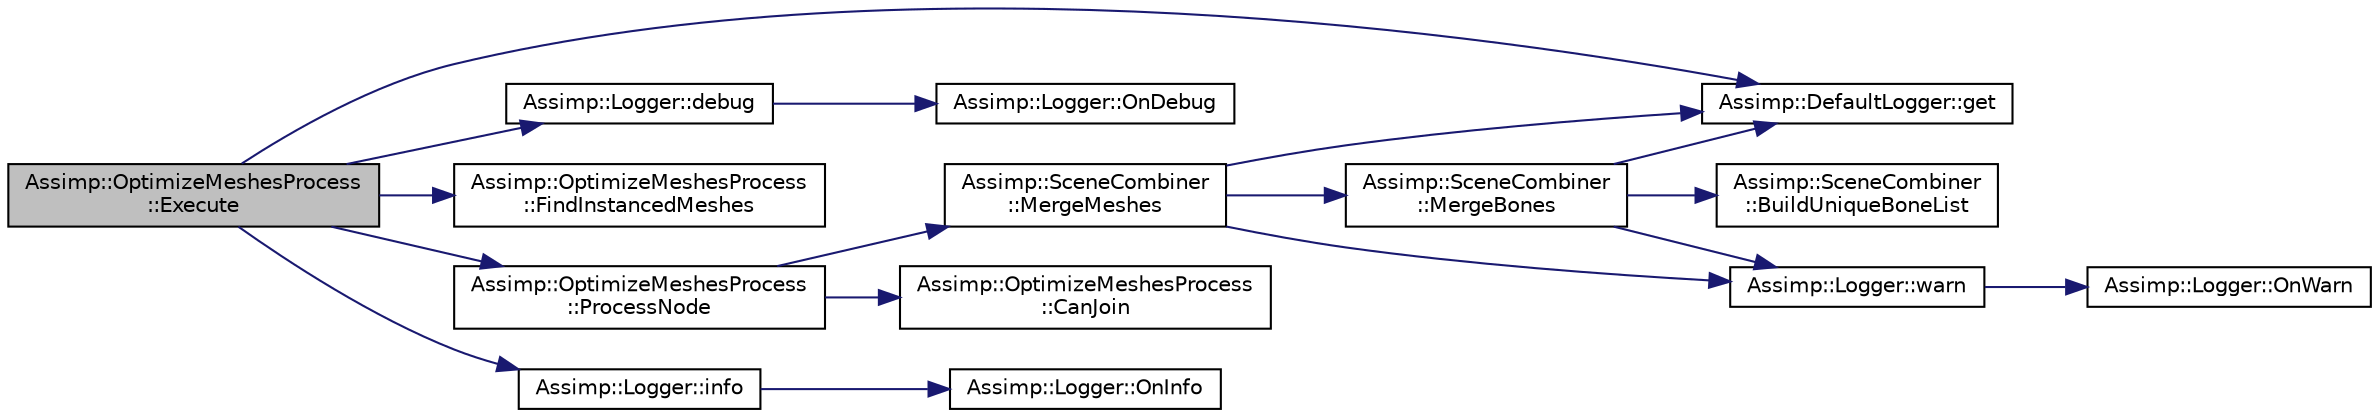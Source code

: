 digraph "Assimp::OptimizeMeshesProcess::Execute"
{
  edge [fontname="Helvetica",fontsize="10",labelfontname="Helvetica",labelfontsize="10"];
  node [fontname="Helvetica",fontsize="10",shape=record];
  rankdir="LR";
  Node1 [label="Assimp::OptimizeMeshesProcess\l::Execute",height=0.2,width=0.4,color="black", fillcolor="grey75", style="filled", fontcolor="black"];
  Node1 -> Node2 [color="midnightblue",fontsize="10",style="solid",fontname="Helvetica"];
  Node2 [label="Assimp::DefaultLogger::get",height=0.2,width=0.4,color="black", fillcolor="white", style="filled",URL="$class_assimp_1_1_default_logger.html#a093cac26b06553ac774f84769cb0d691",tooltip="Getter for singleton instance. "];
  Node1 -> Node3 [color="midnightblue",fontsize="10",style="solid",fontname="Helvetica"];
  Node3 [label="Assimp::Logger::debug",height=0.2,width=0.4,color="black", fillcolor="white", style="filled",URL="$class_assimp_1_1_logger.html#a3b10454ab4c0949f251062376d9c4161",tooltip="Writes a debug message. "];
  Node3 -> Node4 [color="midnightblue",fontsize="10",style="solid",fontname="Helvetica"];
  Node4 [label="Assimp::Logger::OnDebug",height=0.2,width=0.4,color="black", fillcolor="white", style="filled",URL="$class_assimp_1_1_logger.html#aded6996d20f14204877097b88bd5eac6",tooltip="Called as a request to write a specific debug message. "];
  Node1 -> Node5 [color="midnightblue",fontsize="10",style="solid",fontname="Helvetica"];
  Node5 [label="Assimp::OptimizeMeshesProcess\l::FindInstancedMeshes",height=0.2,width=0.4,color="black", fillcolor="white", style="filled",URL="$class_assimp_1_1_optimize_meshes_process.html#ad952acdcb5f6898f758544bb33d1a61c",tooltip="Find instanced meshes, for the moment we&#39;re excluding them from all optimizations. "];
  Node1 -> Node6 [color="midnightblue",fontsize="10",style="solid",fontname="Helvetica"];
  Node6 [label="Assimp::OptimizeMeshesProcess\l::ProcessNode",height=0.2,width=0.4,color="black", fillcolor="white", style="filled",URL="$class_assimp_1_1_optimize_meshes_process.html#a362186826ee6914f1ef31170f8231117",tooltip="Do the actual optimization on all meshes of this node. "];
  Node6 -> Node7 [color="midnightblue",fontsize="10",style="solid",fontname="Helvetica"];
  Node7 [label="Assimp::OptimizeMeshesProcess\l::CanJoin",height=0.2,width=0.4,color="black", fillcolor="white", style="filled",URL="$class_assimp_1_1_optimize_meshes_process.html#af549a85d595b5a0336df11008087cc1e",tooltip="Returns true if b can be joined with a. "];
  Node6 -> Node8 [color="midnightblue",fontsize="10",style="solid",fontname="Helvetica"];
  Node8 [label="Assimp::SceneCombiner\l::MergeMeshes",height=0.2,width=0.4,color="black", fillcolor="white", style="filled",URL="$class_assimp_1_1_scene_combiner.html#a6e29b5f873a22a556cb823de3c118d41"];
  Node8 -> Node2 [color="midnightblue",fontsize="10",style="solid",fontname="Helvetica"];
  Node8 -> Node9 [color="midnightblue",fontsize="10",style="solid",fontname="Helvetica"];
  Node9 [label="Assimp::Logger::warn",height=0.2,width=0.4,color="black", fillcolor="white", style="filled",URL="$class_assimp_1_1_logger.html#a32bc5ee4b23df13551b83b925907f1b1",tooltip="Writes a warning message. "];
  Node9 -> Node10 [color="midnightblue",fontsize="10",style="solid",fontname="Helvetica"];
  Node10 [label="Assimp::Logger::OnWarn",height=0.2,width=0.4,color="black", fillcolor="white", style="filled",URL="$class_assimp_1_1_logger.html#ab8066978dd37992f711d75d49cf4607b",tooltip="Called as a request to write a specific warn message. "];
  Node8 -> Node11 [color="midnightblue",fontsize="10",style="solid",fontname="Helvetica"];
  Node11 [label="Assimp::SceneCombiner\l::MergeBones",height=0.2,width=0.4,color="black", fillcolor="white", style="filled",URL="$class_assimp_1_1_scene_combiner.html#a4edb3acefc33160d667f47c045ef6ba8"];
  Node11 -> Node12 [color="midnightblue",fontsize="10",style="solid",fontname="Helvetica"];
  Node12 [label="Assimp::SceneCombiner\l::BuildUniqueBoneList",height=0.2,width=0.4,color="black", fillcolor="white", style="filled",URL="$class_assimp_1_1_scene_combiner.html#a4840646d4e46a1e4c0c56742754dbea3"];
  Node11 -> Node2 [color="midnightblue",fontsize="10",style="solid",fontname="Helvetica"];
  Node11 -> Node9 [color="midnightblue",fontsize="10",style="solid",fontname="Helvetica"];
  Node1 -> Node13 [color="midnightblue",fontsize="10",style="solid",fontname="Helvetica"];
  Node13 [label="Assimp::Logger::info",height=0.2,width=0.4,color="black", fillcolor="white", style="filled",URL="$class_assimp_1_1_logger.html#a12b8a125083c47ac0bb6056f00761e52",tooltip="Writes a info message. "];
  Node13 -> Node14 [color="midnightblue",fontsize="10",style="solid",fontname="Helvetica"];
  Node14 [label="Assimp::Logger::OnInfo",height=0.2,width=0.4,color="black", fillcolor="white", style="filled",URL="$class_assimp_1_1_logger.html#aba81c4562ff8db83f06c6b62f2eb7983",tooltip="Called as a request to write a specific info message. "];
}
